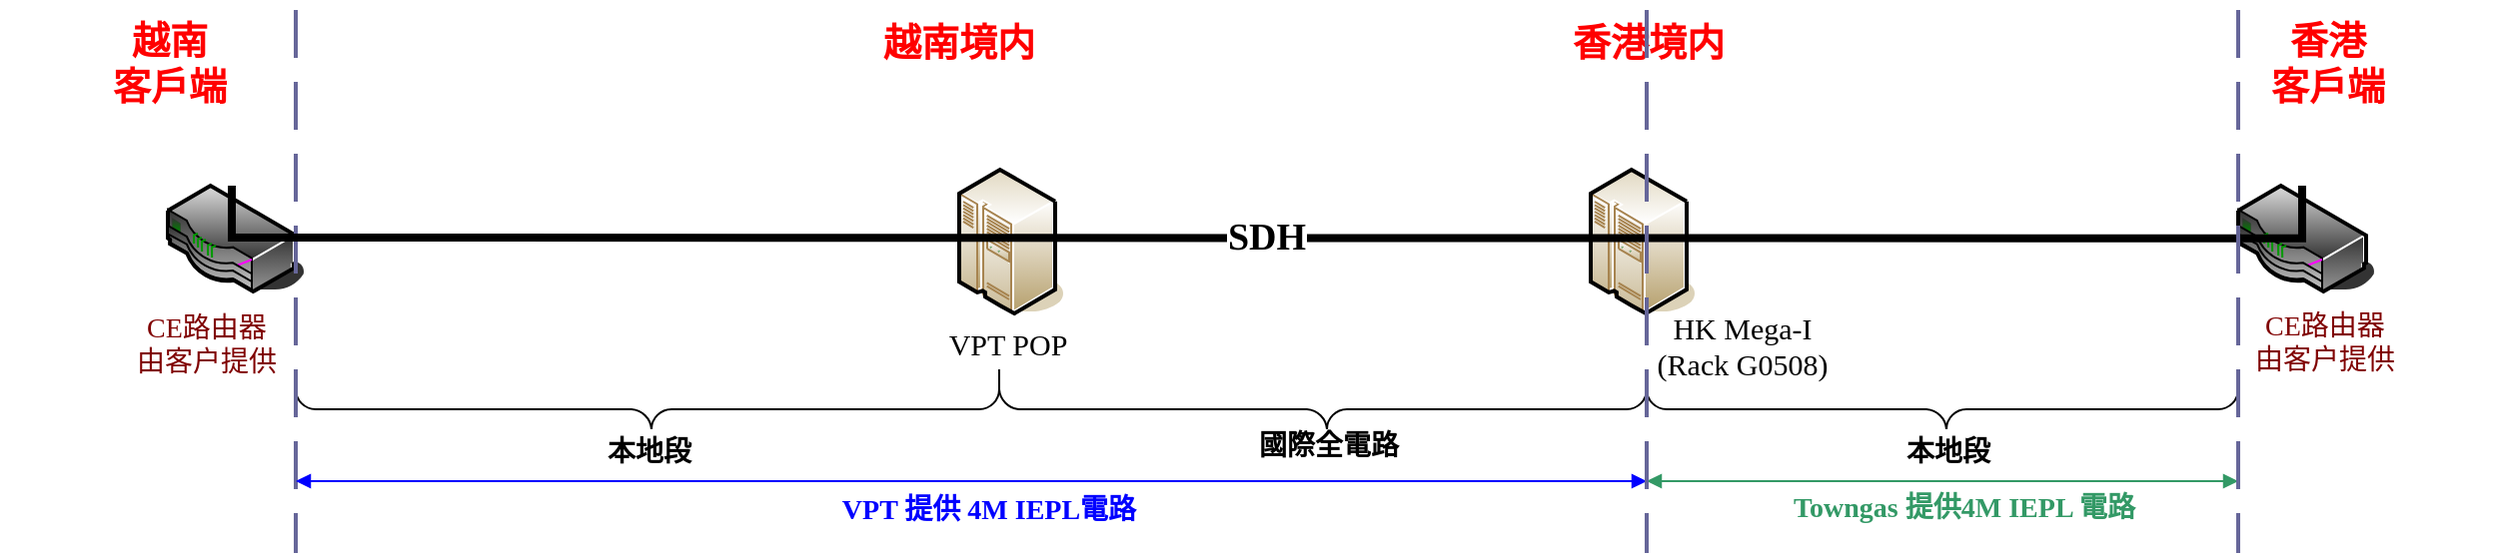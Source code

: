 <mxfile version="15.5.9" type="github"><diagram name="页-1" id="页-1"><mxGraphModel dx="2489" dy="210" grid="1" gridSize="10" guides="1" tooltips="1" connect="1" arrows="1" fold="1" page="1" pageScale="1" pageWidth="827" pageHeight="1169" math="0" shadow="0"><root><mxCell id="0"/><mxCell id="1" value="" parent="0"/><mxCell id="4" style="vsdxID=38;fillColor=none;gradientColor=none;strokeColor=none;labelBackgroundColor=none;rounded=0;html=1;whiteSpace=wrap;" parent="1" vertex="1"><mxGeometry x="64" y="168" width="64" height="53" as="geometry"/></mxCell><mxCell id="5" style="vsdxID=39;fillColor=#333333;gradientColor=none;shape=stencil(pVLRTsMwDPyaPNZyk3Rtnsf4j4ilbURoKjdj5e9JcQULoAmJN/vOZ59sC3VcRjs7IXFJFJ/d1Z/TKNSDkNJPoyOfciTUSahjH8kNFC/TmfPZbpVb9BJftw4r67SCVm8qiW+MGAOm/UAeWWDpKbO0Cw4aOskC2hV1baBrGFs/m5RdtQbd7SWVXf1SUUw2+Tgx3yEonorB0uCqPLXqgx2YRqaWq3PzD/hXn9lT3ZQ+VQMHXdhsDTSy8ImA5o5N/J/F4Keb3eP9vZfFfzhUDr7O3PsQbpnvD5EhfiZ1egc=);strokeColor=#000000;spacingTop=-3;spacingBottom=-3;spacingLeft=-3;spacingRight=-3;labelBackgroundColor=none;rounded=0;html=1;whiteSpace=wrap;" parent="4" vertex="1"><mxGeometry x="42" y="38" width="26" height="14" as="geometry"/></mxCell><mxCell id="6" style="vsdxID=40;fillColor=#333333;gradientColor=#dddddd;gradientDirection=north;shape=stencil(hZLbEoIgEIafhksZDkp6XfYeTKEykTgrlb19GFRqjd3t4fuXPYD4tm9kpxAjvQN7Ujd9dA3iO8SYbhsF2nkL8RLxbWVB1WAv7TH4nRzJ0Trb61hhCDoyKhi5B49zTNkzsg+w0e0EptmMTnPM+JSWcPBZGN7FchEEEBXZBosYilBGsdjMquYpLiKSyEH3CVgnnbZtbBiz2IWRUKvEv5lURtazcfqbUt1X+OdMQiwboGQFfyVfsJcXKxvzOyB0Jlip/ecW3vhcsdLGhE8wzS+v7kPhx/DyAQ==);strokeColor=#ffffff;spacingTop=-3;spacingBottom=-3;spacingLeft=-3;spacingRight=-3;labelBackgroundColor=none;rounded=0;html=1;whiteSpace=wrap;" parent="4" vertex="1"><mxGeometry width="64" height="37" as="geometry"/></mxCell><mxCell id="7" style="vsdxID=41;fillColor=#333333;gradientColor=#969696;shape=stencil(jZHLDoMgEEW/ZrZkCtiUtbX/YSIWUgoGtY+/L2Riak1K3N0LZx65A6IeTTto4DhOMdz003aTAXEGzq03OtopKRANiLoPUV9jmH1HfmgzmdU9PHKHF9VhruD4JndA8hdCnfUrVFU/bHViUu2nkSn5n14GL7hUDI/78cLWm76CFbYohpHEN8TeOkc3WP9vQ09PdDDRfAA=);strokeColor=#FFFFFF;spacingTop=-3;spacingBottom=-3;spacingLeft=-3;spacingRight=-3;labelBackgroundColor=none;rounded=0;html=1;whiteSpace=wrap;" parent="4" vertex="1"><mxGeometry x="42" y="25" width="21" height="28" as="geometry"/></mxCell><mxCell id="8" style="vsdxID=42;fillColor=#333333;gradientColor=#c0c0c0;shape=stencil(lZPRcoMgEEW/hkcZYEHic5r+B9OgMqXiIGnSvy8W04imNnnbXc5e3CuLYD+0qteIkSF4967P5hhaBC+IMdO12psQIwQHBPvaed14d+qOKe/VSI7Rh/scFS6pj4wdjHylDABX1U/lNcHWdDOYYZHjAlficZxTTHcb+JIXDFd8ziv/Fk/9xAuCZZIj/tYB6fuvolIuRHclZnJCCnUxQ+FdUMG4bjIEi0nBKt/oIt5Z1FY1mV3DWet+Vb47FSW5xdf8Ibj8HfEuvhqOS0zKZx3jmWGrv0ABS9g0jIunDaN/D5U7sGHWP083BrdHXxtr087Mz5dLEktpweDwDQ==);strokeColor=#000000;spacingTop=-3;spacingBottom=-3;spacingLeft=-3;spacingRight=-3;labelBackgroundColor=none;rounded=0;html=1;whiteSpace=wrap;" parent="4" vertex="1"><mxGeometry y="12" width="42" height="40" as="geometry"/></mxCell><mxCell id="9" style="vsdxID=43;fillColor=#333333;gradientColor=none;shape=stencil(lZPbcoMgEEC/hkcZZBXJc2r+g0mIMrXirKSxfx8MOgm2YZq3vZxlrxDYj60aNOFsdGg/9dWcXEvgg3Bu+lajcV4iUBPYny3qBu2lPwV9UDM5S1/2e35hCnFsjuDsJ2gcaHk3HALbmf4lW+xSbE5FFeFl/g6cermMUFE8owqP3oULCkDlQuNaNaNMBtO0FrbNLtfO2JSpyYwZWqecsf0yBiqCt1PY6MynzM6daqIZjVeth1/mP/sRYps/Zwl8JylAhFfyLbpIjJbFK67g/2xRvWb9HjZVJBpMX6QXHqccfsGzb3v23hS+DNQ3);strokeColor=#000000;strokeWidth=2;spacingTop=-3;spacingBottom=-3;spacingLeft=-3;spacingRight=-3;labelBackgroundColor=none;rounded=0;html=1;whiteSpace=wrap;" parent="4" vertex="1"><mxGeometry width="64" height="53" as="geometry"/></mxCell><mxCell id="10" style="vsdxID=44;fillColor=#333333;gradientColor=#008000;shape=stencil(jZBdDoMgEIRPs6+Gsg09gLX3MBFlUwoG6Y+3F9w01T6obzPLt5NlAMvB1L0GKYYY/F2/qYkG8ApSkjM6UEwKsAIsWx90F/zTNez7OpNZPfwrJ3x4T+QNKUZ26lwonCc3hi25BXwSa/zrD8GoistG9hreyN25OInfX1uylqtavv93k0bcK1YT);strokeColor=#000000;strokeWidth=0;labelBackgroundColor=none;rounded=0;html=1;whiteSpace=wrap;" parent="4" vertex="1"><mxGeometry x="2" y="16" width="4" height="7" as="geometry"/></mxCell><mxCell id="11" style="vsdxID=45;edgeStyle=none;startArrow=none;endArrow=none;startSize=5;endSize=5;strokeColor=#FF00FF;spacingTop=0;spacingBottom=0;spacingLeft=0;spacingRight=0;verticalAlign=middle;html=1;labelBackgroundColor=#FFFFFF;rounded=0;" parent="4" edge="1"><mxGeometry relative="1" as="geometry"><Array as="points"/><mxPoint x="42" y="37" as="sourcePoint"/><mxPoint x="32" y="41" as="targetPoint"/></mxGeometry></mxCell><mxCell id="12" style="vsdxID=46;fillColor=#333333;gradientColor=#c0c0c0;shape=stencil(lZPbcoMgEIafhkt3OKPXafoeTIPKlIqDpEnfvlCcSdTqTO728O3C/iyInaZejwZRPMXgP83NXmKP2Bui1A69CTYmC7EzYqfWB9MFfx0uxR91JrP15b9zh3upw7mC4p/iSeD1X+C9sM4OuywRQNQ+TCmIBc8YMPbM6/CRsmHmBQZVzsZhrlAcsk8fTZVaNa0xCDkjlb7bqQo+6mj9MF8ZRFPSTofOVOnMqnW6Www03YwZN+F/pyJ4JQJ+Aa4lELKPb4aTEqQ6VqzZKsYXim2egTTA+aFiXLys2MFUSwkO1DrexGQ8Vri1zpUf8Jxfr3wKle/Czr8=);strokeColor=#000000;spacingTop=-3;spacingBottom=-3;spacingLeft=-3;spacingRight=-3;labelBackgroundColor=none;rounded=0;html=1;whiteSpace=wrap;" parent="4" vertex="1"><mxGeometry y="20" width="42" height="28" as="geometry"/></mxCell><mxCell id="13" style="vsdxID=47;fillColor=#333333;gradientColor=none;shape=stencil(dY9BDoMwDARf4ysyNsoHKP0HEmkTQRMUUqC/byIfIEjcdu3ZlQ3cLqafNRAuMfhRb3aIBvgBRNYZHWxMCrgDbl8+6HfwXzeIn/tMZvXxa27YJVcj5gzhT7y4p6CTdSe0BGtVkbqHm0qpkseiOonjJPnmvLuen0byOnd/);strokeColor=#009900;labelBackgroundColor=none;rounded=0;html=1;whiteSpace=wrap;" parent="4" vertex="1"><mxGeometry x="17" y="27" width="2" height="6" as="geometry"/></mxCell><mxCell id="14" style="vsdxID=48;fillColor=#333333;gradientColor=none;shape=stencil(dY9BDoMwDARf4ysyNsoHKP0HEmkTQRMUUqC/byIfIEjcdu3ZlQ3cLqafNRAuMfhRb3aIBvgBRNYZHWxMCrgDbl8+6HfwXzeIn/tMZvXxa27YJVcj5gzhT7y4p6CTdSe0BGtVkbqHm0qpkseiOonjJPnmvLuen0byOnd/);strokeColor=#009900;labelBackgroundColor=none;rounded=0;html=1;whiteSpace=wrap;" parent="4" vertex="1"><mxGeometry x="20" y="29" width="2" height="6" as="geometry"/></mxCell><mxCell id="15" style="vsdxID=49;fillColor=#333333;gradientColor=none;shape=stencil(dY9BDoMwDARf4ysyNsoHKP0HEmkTQRMUUqC/byIfIEjcdu3ZlQ3cLqafNRAuMfhRb3aIBvgBRNYZHWxMCrgDbl8+6HfwXzeIn/tMZvXxa27YJVcj5gzhT7y4p6CTdSe0BGtVkbqHm0qpkseiOonjJPnmvLuen0byOnd/);strokeColor=#009900;labelBackgroundColor=none;rounded=0;html=1;whiteSpace=wrap;" parent="4" vertex="1"><mxGeometry x="22" y="30" width="2" height="6" as="geometry"/></mxCell><mxCell id="16" style="vsdxID=50;fillColor=#333333;gradientColor=none;shape=stencil(dY9BDoMwDARf4ysyNsoHKP0HEmkTQRMUUqC/byIfIEjcdu3ZlQ3cLqafNRAuMfhRb3aIBvgBRNYZHWxMCrgDbl8+6HfwXzeIn/tMZvXxa27YJVcj5gzhT7y4p6CTdSe0BGtVkbqHm0qpkseiOonjJPnmvLuen0byOnd/);strokeColor=#009900;labelBackgroundColor=none;rounded=0;html=1;whiteSpace=wrap;" parent="4" vertex="1"><mxGeometry x="13" y="24" width="2" height="5" as="geometry"/></mxCell><mxCell id="17" style="vsdxID=51;fillColor=#333333;gradientColor=none;shape=stencil(dY9BDoMwDARf4ysyNsoHKP0HEmkTQRMUUqC/byIfIEjcdu3ZlQ3cLqafNRAuMfhRb3aIBvgBRNYZHWxMCrgDbl8+6HfwXzeIn/tMZvXxa27YJVcj5gzhT7y4p6CTdSe0BGtVkbqHm0qpkseiOonjJPnmvLuen0byOnd/);strokeColor=#009900;labelBackgroundColor=none;rounded=0;html=1;whiteSpace=wrap;" parent="4" vertex="1"><mxGeometry x="15" y="26" width="2" height="5" as="geometry"/></mxCell><mxCell id="18" value="&lt;p style=&quot;align:center;margin-left:0;margin-right:0;margin-top:0px;margin-bottom:0px;text-indent:0;valign:middle;direction:ltr;&quot;&gt;&lt;font style=&quot;font-size:14px;font-family:Times New Roman;color:#800000;direction:ltr;letter-spacing:0px;line-height:120%;opacity:1&quot;&gt;CE路由器&lt;br/&gt;&lt;/font&gt;&lt;font style=&quot;font-size:14px;font-family:Times New Roman;color:#800000;direction:ltr;letter-spacing:0px;line-height:120%;opacity:1&quot;&gt;由&lt;/font&gt;&lt;font style=&quot;font-size:14px;font-family:Times New Roman;color:#800000;direction:ltr;letter-spacing:0px;line-height:120%;opacity:1&quot;&gt;客户提供&lt;br/&gt;&lt;/font&gt;&lt;/p&gt;" style="text;vsdxID=38;fillColor=none;gradientColor=none;strokeColor=none;labelBackgroundColor=none;rounded=0;html=1;whiteSpace=wrap;verticalAlign=middle;align=center;;html=1;" parent="4" vertex="1"><mxGeometry x="-22.69" y="55.45" width="85.38" height="48.44" as="geometry"/></mxCell><mxCell id="19" style="vsdxID=24;fillColor=none;gradientColor=none;strokeColor=none;labelBackgroundColor=none;rounded=0;html=1;whiteSpace=wrap;" parent="1" vertex="1"><mxGeometry x="1100" y="168" width="64" height="53" as="geometry"/></mxCell><mxCell id="20" style="vsdxID=25;fillColor=#333333;gradientColor=none;shape=stencil(pVLRTsMwDPyaPNZyk3Rtnsf4j4ilbURoKjdj5e9JcQULoAmJN/vOZ59sC3VcRjs7IXFJFJ/d1Z/TKNSDkNJPoyOfciTUSahjH8kNFC/TmfPZbpVb9BJftw4r67SCVm8qiW+MGAOm/UAeWWDpKbO0Cw4aOskC2hV1baBrGFs/m5RdtQbd7SWVXf1SUUw2+Tgx3yEonorB0uCqPLXqgx2YRqaWq3PzD/hXn9lT3ZQ+VQMHXdhsDTSy8ImA5o5N/J/F4Keb3eP9vZfFfzhUDr7O3PsQbpnvD5EhfiZ1egc=);strokeColor=#000000;spacingTop=-3;spacingBottom=-3;spacingLeft=-3;spacingRight=-3;labelBackgroundColor=none;rounded=0;html=1;whiteSpace=wrap;" parent="19" vertex="1"><mxGeometry x="42" y="38" width="26" height="14" as="geometry"/></mxCell><mxCell id="21" style="vsdxID=26;fillColor=#333333;gradientColor=#dddddd;gradientDirection=north;shape=stencil(hZLbEoIgEIafhksZDkp6XfYeTKEykTgrlb19GFRqjd3t4fuXPYD4tm9kpxAjvQN7Ujd9dA3iO8SYbhsF2nkL8RLxbWVB1WAv7TH4nRzJ0Trb61hhCDoyKhi5B49zTNkzsg+w0e0EptmMTnPM+JSWcPBZGN7FchEEEBXZBosYilBGsdjMquYpLiKSyEH3CVgnnbZtbBiz2IWRUKvEv5lURtazcfqbUt1X+OdMQiwboGQFfyVfsJcXKxvzOyB0Jlip/ecW3vhcsdLGhE8wzS+v7kPhx/DyAQ==);strokeColor=#ffffff;spacingTop=-3;spacingBottom=-3;spacingLeft=-3;spacingRight=-3;labelBackgroundColor=none;rounded=0;html=1;whiteSpace=wrap;" parent="19" vertex="1"><mxGeometry width="64" height="37" as="geometry"/></mxCell><mxCell id="22" style="vsdxID=27;fillColor=#333333;gradientColor=#969696;shape=stencil(jZHLDoMgEEW/ZrZkCtiUtbX/YSIWUgoGtY+/L2Riak1K3N0LZx65A6IeTTto4DhOMdz003aTAXEGzq03OtopKRANiLoPUV9jmH1HfmgzmdU9PHKHF9VhruD4JndA8hdCnfUrVFU/bHViUu2nkSn5n14GL7hUDI/78cLWm76CFbYohpHEN8TeOkc3WP9vQ09PdDDRfAA=);strokeColor=#FFFFFF;spacingTop=-3;spacingBottom=-3;spacingLeft=-3;spacingRight=-3;labelBackgroundColor=none;rounded=0;html=1;whiteSpace=wrap;" parent="19" vertex="1"><mxGeometry x="42" y="25" width="21" height="28" as="geometry"/></mxCell><mxCell id="23" style="vsdxID=28;fillColor=#333333;gradientColor=#c0c0c0;shape=stencil(lZPRcoMgEEW/hkcZYEHic5r+B9OgMqXiIGnSvy8W04imNnnbXc5e3CuLYD+0qteIkSF4967P5hhaBC+IMdO12psQIwQHBPvaed14d+qOKe/VSI7Rh/scFS6pj4wdjHylDABX1U/lNcHWdDOYYZHjAlficZxTTHcb+JIXDFd8ziv/Fk/9xAuCZZIj/tYB6fuvolIuRHclZnJCCnUxQ+FdUMG4bjIEi0nBKt/oIt5Z1FY1mV3DWet+Vb47FSW5xdf8Ibj8HfEuvhqOS0zKZx3jmWGrv0ABS9g0jIunDaN/D5U7sGHWP083BrdHXxtr087Mz5dLEktpweDwDQ==);strokeColor=#000000;spacingTop=-3;spacingBottom=-3;spacingLeft=-3;spacingRight=-3;labelBackgroundColor=none;rounded=0;html=1;whiteSpace=wrap;" parent="19" vertex="1"><mxGeometry y="12" width="42" height="40" as="geometry"/></mxCell><mxCell id="24" style="vsdxID=29;fillColor=#333333;gradientColor=none;shape=stencil(lZPbcoMgEEC/hkcZZBXJc2r+g0mIMrXirKSxfx8MOgm2YZq3vZxlrxDYj60aNOFsdGg/9dWcXEvgg3Bu+lajcV4iUBPYny3qBu2lPwV9UDM5S1/2e35hCnFsjuDsJ2gcaHk3HALbmf4lW+xSbE5FFeFl/g6cermMUFE8owqP3oULCkDlQuNaNaNMBtO0FrbNLtfO2JSpyYwZWqecsf0yBiqCt1PY6MynzM6daqIZjVeth1/mP/sRYps/Zwl8JylAhFfyLbpIjJbFK67g/2xRvWb9HjZVJBpMX6QXHqccfsGzb3v23hS+DNQ3);strokeColor=#000000;strokeWidth=2;spacingTop=-3;spacingBottom=-3;spacingLeft=-3;spacingRight=-3;labelBackgroundColor=none;rounded=0;html=1;whiteSpace=wrap;" parent="19" vertex="1"><mxGeometry width="64" height="53" as="geometry"/></mxCell><mxCell id="25" style="vsdxID=30;fillColor=#333333;gradientColor=#008000;shape=stencil(jZBdDoMgEIRPs6+Gsg09gLX3MBFlUwoG6Y+3F9w01T6obzPLt5NlAMvB1L0GKYYY/F2/qYkG8ApSkjM6UEwKsAIsWx90F/zTNez7OpNZPfwrJ3x4T+QNKUZ26lwonCc3hi25BXwSa/zrD8GoistG9hreyN25OInfX1uylqtavv93k0bcK1YT);strokeColor=#000000;strokeWidth=0;labelBackgroundColor=none;rounded=0;html=1;whiteSpace=wrap;" parent="19" vertex="1"><mxGeometry x="2" y="16" width="4" height="7" as="geometry"/></mxCell><mxCell id="26" style="vsdxID=31;edgeStyle=none;startArrow=none;endArrow=none;startSize=5;endSize=5;strokeColor=#FF00FF;spacingTop=0;spacingBottom=0;spacingLeft=0;spacingRight=0;verticalAlign=middle;html=1;labelBackgroundColor=#FFFFFF;rounded=0;" parent="19" edge="1"><mxGeometry relative="1" as="geometry"><Array as="points"/><mxPoint x="42" y="37" as="sourcePoint"/><mxPoint x="32" y="41" as="targetPoint"/></mxGeometry></mxCell><mxCell id="27" style="vsdxID=32;fillColor=#333333;gradientColor=#c0c0c0;shape=stencil(lZPbcoMgEIafhkt3OKPXafoeTIPKlIqDpEnfvlCcSdTqTO728O3C/iyInaZejwZRPMXgP83NXmKP2Bui1A69CTYmC7EzYqfWB9MFfx0uxR91JrP15b9zh3upw7mC4p/iSeD1X+C9sM4OuywRQNQ+TCmIBc8YMPbM6/CRsmHmBQZVzsZhrlAcsk8fTZVaNa0xCDkjlb7bqQo+6mj9MF8ZRFPSTofOVOnMqnW6Www03YwZN+F/pyJ4JQJ+Aa4lELKPb4aTEqQ6VqzZKsYXim2egTTA+aFiXLys2MFUSwkO1DrexGQ8Vri1zpUf8Jxfr3wKle/Czr8=);strokeColor=#000000;spacingTop=-3;spacingBottom=-3;spacingLeft=-3;spacingRight=-3;labelBackgroundColor=none;rounded=0;html=1;whiteSpace=wrap;" parent="19" vertex="1"><mxGeometry y="20" width="42" height="28" as="geometry"/></mxCell><mxCell id="28" style="vsdxID=33;fillColor=#333333;gradientColor=none;shape=stencil(dY9BDoMwDARf4ysyNsoHKP0HEmkTQRMUUqC/byIfIEjcdu3ZlQ3cLqafNRAuMfhRb3aIBvgBRNYZHWxMCrgDbl8+6HfwXzeIn/tMZvXxa27YJVcj5gzhT7y4p6CTdSe0BGtVkbqHm0qpkseiOonjJPnmvLuen0byOnd/);strokeColor=#009900;labelBackgroundColor=none;rounded=0;html=1;whiteSpace=wrap;" parent="19" vertex="1"><mxGeometry x="17" y="27" width="2" height="6" as="geometry"/></mxCell><mxCell id="29" style="vsdxID=34;fillColor=#333333;gradientColor=none;shape=stencil(dY9BDoMwDARf4ysyNsoHKP0HEmkTQRMUUqC/byIfIEjcdu3ZlQ3cLqafNRAuMfhRb3aIBvgBRNYZHWxMCrgDbl8+6HfwXzeIn/tMZvXxa27YJVcj5gzhT7y4p6CTdSe0BGtVkbqHm0qpkseiOonjJPnmvLuen0byOnd/);strokeColor=#009900;labelBackgroundColor=none;rounded=0;html=1;whiteSpace=wrap;" parent="19" vertex="1"><mxGeometry x="20" y="29" width="2" height="6" as="geometry"/></mxCell><mxCell id="30" style="vsdxID=35;fillColor=#333333;gradientColor=none;shape=stencil(dY9BDoMwDARf4ysyNsoHKP0HEmkTQRMUUqC/byIfIEjcdu3ZlQ3cLqafNRAuMfhRb3aIBvgBRNYZHWxMCrgDbl8+6HfwXzeIn/tMZvXxa27YJVcj5gzhT7y4p6CTdSe0BGtVkbqHm0qpkseiOonjJPnmvLuen0byOnd/);strokeColor=#009900;labelBackgroundColor=none;rounded=0;html=1;whiteSpace=wrap;" parent="19" vertex="1"><mxGeometry x="22" y="30" width="2" height="6" as="geometry"/></mxCell><mxCell id="31" style="vsdxID=36;fillColor=#333333;gradientColor=none;shape=stencil(dY9BDoMwDARf4ysyNsoHKP0HEmkTQRMUUqC/byIfIEjcdu3ZlQ3cLqafNRAuMfhRb3aIBvgBRNYZHWxMCrgDbl8+6HfwXzeIn/tMZvXxa27YJVcj5gzhT7y4p6CTdSe0BGtVkbqHm0qpkseiOonjJPnmvLuen0byOnd/);strokeColor=#009900;labelBackgroundColor=none;rounded=0;html=1;whiteSpace=wrap;" parent="19" vertex="1"><mxGeometry x="13" y="24" width="2" height="5" as="geometry"/></mxCell><mxCell id="32" style="vsdxID=37;fillColor=#333333;gradientColor=none;shape=stencil(dY9BDoMwDARf4ysyNsoHKP0HEmkTQRMUUqC/byIfIEjcdu3ZlQ3cLqafNRAuMfhRb3aIBvgBRNYZHWxMCrgDbl8+6HfwXzeIn/tMZvXxa27YJVcj5gzhT7y4p6CTdSe0BGtVkbqHm0qpkseiOonjJPnmvLuen0byOnd/);strokeColor=#009900;labelBackgroundColor=none;rounded=0;html=1;whiteSpace=wrap;" parent="19" vertex="1"><mxGeometry x="15" y="26" width="2" height="5" as="geometry"/></mxCell><mxCell id="33" value="&lt;p style=&quot;align:center;margin-left:0;margin-right:0;margin-top:0px;margin-bottom:0px;text-indent:0;valign:middle;direction:ltr;&quot;&gt;&lt;font style=&quot;font-size:14px;font-family:Times New Roman;color:#800000;direction:ltr;letter-spacing:0px;line-height:120%;opacity:1&quot;&gt;CE路由器&lt;br/&gt;&lt;/font&gt;&lt;font style=&quot;font-size:14px;font-family:Times New Roman;color:#800000;direction:ltr;letter-spacing:0px;line-height:120%;opacity:1&quot;&gt;由&lt;/font&gt;&lt;font style=&quot;font-size:14px;font-family:Times New Roman;color:#800000;direction:ltr;letter-spacing:0px;line-height:120%;opacity:1&quot;&gt;客户提供&lt;br/&gt;&lt;/font&gt;&lt;/p&gt;" style="text;vsdxID=24;fillColor=none;gradientColor=none;strokeColor=none;labelBackgroundColor=none;rounded=0;html=1;whiteSpace=wrap;verticalAlign=middle;align=center;;html=1;" parent="19" vertex="1"><mxGeometry x="1.31" y="55.05" width="85.38" height="48.44" as="geometry"/></mxCell><mxCell id="34" value="&lt;p style=&quot;align:center;margin-left:0;margin-right:0;margin-top:0px;margin-bottom:0px;text-indent:0;valign:middle;direction:ltr;&quot;&gt;&lt;font style=&quot;font-size:19px;font-family:Times New Roman;color:#FF0000;direction:ltr;letter-spacing:0px;line-height:120%;opacity:1&quot;&gt;&lt;b&gt;越南&lt;/b&gt;&lt;/font&gt;&lt;font style=&quot;font-size:19px;font-family:Times New Roman;color:#FF0000;direction:ltr;letter-spacing:0px;line-height:120%;opacity:1&quot;&gt;&lt;b&gt;境内&lt;br/&gt;&lt;/b&gt;&lt;/font&gt;&lt;/p&gt;" style="verticalAlign=middle;align=center;vsdxID=107;fillColor=none;gradientColor=none;shape=stencil(nZBLDoAgDERP0z3SIyjew0SURgSD+Lu9kMZoXLhwN9O+tukAlrNpJg1SzDH4QW/URgNYgZTkjA4UkwJUgGXng+6DX1zLfmoymdXo17xh5zmRJ6Q42BWCfc2oJfdAr+Yv+AP9Cb7OJ3H/2JG1HNGz/84klThPVCc=);strokeColor=none;labelBackgroundColor=none;rounded=0;html=1;whiteSpace=wrap;" parent="1" vertex="1"><mxGeometry x="375" y="75" width="170" height="44" as="geometry"/></mxCell><mxCell id="35" style="vsdxID=2;fillColor=#ffffff;gradientColor=none;shape=stencil(tZPJEoIwDIafpkc63QA5u7xHRwp0RMqEqvj2likqBbk4ekvyf2mWaRDfdpVsFWKks2BO6qZzWyG+Q4zpplKgrbMQ3yO+LQyoEsylyb3fyoEcrLO5Di/0Po8MGYzcp97Bg7VuVsE4ICUcnQQjyfBGeBhCmiyAUafkCUSy110ExkqrTRNUriWUKnKloqKWZSB1N6XaRfjjGCLBcfax+HeziAwLHr4X/3YYut4dx3TWnMBiE/QXM8zSvy6bri87SzFNfrjsV+tz+e/fZl45QJ3xPi9/mVNtfoou5M+Y7x8=);strokeColor=#000000;flipH=1;labelBackgroundColor=none;rounded=0;html=1;whiteSpace=wrap;" parent="1" vertex="1"><mxGeometry x="128" y="260" width="352" height="20" as="geometry"/></mxCell><mxCell id="36" style="vsdxID=4;fillColor=#ffffff;gradientColor=none;shape=stencil(tZNZE4IgEIB/DY8yyKLlc9n/YJKUycRZ6fr34WAHdk1Nve3x7QlLYNZVslWEs86iWau9LmxFYE44102lUFsnEcgJzFYGVYlm2xReb2VP9tLG7PoMBx/H+gjOjrfawoO1bp6CSUBKXDoXDiRQlnkYQ5rdAYM/ZmcgkgfdRWistNo0QeVaYqkiVypa1bIMXN1eqfbO/HAMkVJ4WPu7UURGYRrmS347S/yqO0hH3QkqpkGDCadi8tdlx8+XnaU0iz/Z9vt5Lt2P3+PvP2dcOUCdcL0wf5y3vvE1OpO/ZMhP);strokeColor=#000000;flipH=1;labelBackgroundColor=none;rounded=0;html=1;whiteSpace=wrap;" parent="1" vertex="1"><mxGeometry x="480" y="260" width="324" height="20" as="geometry"/></mxCell><mxCell id="37" value="&lt;p style=&quot;align:center;margin-left:0;margin-right:0;margin-top:0px;margin-bottom:0px;text-indent:0;valign:middle;direction:ltr;&quot;&gt;&lt;font style=&quot;font-size:14px;font-family:Times New Roman;color:#000000;direction:ltr;letter-spacing:0px;line-height:120%;opacity:1&quot;&gt;&lt;b&gt;國際全電路&lt;/b&gt;&lt;/font&gt;&lt;font style=&quot;font-size:14px;font-family:Times New Roman;color:#000000;direction:ltr;letter-spacing:0px;line-height:120%;opacity:1&quot;&gt;&lt;b&gt;&lt;br/&gt;&lt;/b&gt;&lt;/font&gt;&lt;/p&gt;" style="verticalAlign=middle;align=center;vsdxID=5;fillColor=none;gradientColor=none;shape=stencil(nZBLDoAgDERP0z3SIyjew0SURgSD+Lu9kMZoXLhwN9O+tukAlrNpJg1SzDH4QW/URgNYgZTkjA4UkwJUgGXng+6DX1zLfmoymdXo17xh5zmRJ6Q42BWCfc2oJfdAr+Yv+AP9Cb7OJ3H/2JG1HNGz/84klThPVCc=);strokeColor=none;labelBackgroundColor=none;rounded=0;html=1;whiteSpace=wrap;" parent="1" vertex="1"><mxGeometry x="560" y="277" width="170" height="44" as="geometry"/></mxCell><mxCell id="38" value="&lt;p style=&quot;align:center;margin-left:0;margin-right:0;margin-top:0px;margin-bottom:0px;text-indent:0;valign:middle;direction:ltr;&quot;&gt;&lt;font style=&quot;font-size:14px;font-family:Times New Roman;color:#000000;direction:ltr;letter-spacing:0px;line-height:120%;opacity:1&quot;&gt;&lt;b&gt;本地段&lt;br/&gt;&lt;/b&gt;&lt;/font&gt;&lt;/p&gt;" style="verticalAlign=middle;align=center;vsdxID=7;fillColor=none;gradientColor=none;shape=stencil(nZBLDoAgDERP0z3SIyjew0SURgSD+Lu9kMZoXLhwN9O+tukAlrNpJg1SzDH4QW/URgNYgZTkjA4UkwJUgGXng+6DX1zLfmoymdXo17xh5zmRJ6Q42BWCfc2oJfdAr+Yv+AP9Cb7OJ3H/2JG1HNGz/84klThPVCc=);strokeColor=none;labelBackgroundColor=none;rounded=0;html=1;whiteSpace=wrap;" parent="1" vertex="1"><mxGeometry x="220" y="280" width="170" height="44" as="geometry"/></mxCell><mxCell id="80" style="vsdxID=20;edgeStyle=none;dashed=1;dashPattern=12.00 6.00;startArrow=none;endArrow=none;startSize=5;endSize=5;strokeWidth=2;strokeColor=#666699;spacingTop=0;spacingBottom=0;spacingLeft=0;spacingRight=0;verticalAlign=middle;html=1;labelBackgroundColor=#FFFFFF;rounded=0;" parent="1" edge="1"><mxGeometry relative="1" as="geometry"><Array as="points"/><mxPoint x="128" y="80" as="sourcePoint"/><mxPoint x="128" y="352" as="targetPoint"/></mxGeometry></mxCell><mxCell id="81" style="vsdxID=22;edgeStyle=none;startArrow=block;endArrow=block;startSize=5;endSize=5;strokeColor=#0000FF;spacingTop=0;spacingBottom=0;spacingLeft=0;spacingRight=0;verticalAlign=middle;html=1;labelBackgroundColor=#FFFFFF;rounded=0;" parent="1" edge="1"><mxGeometry relative="1" as="geometry"><mxPoint as="offset"/><Array as="points"/><mxPoint x="128" y="316" as="sourcePoint"/><mxPoint x="804" y="316" as="targetPoint"/></mxGeometry></mxCell><mxCell id="39" value="&lt;p style=&quot;align:center;margin-left:0;margin-right:0;margin-top:0px;margin-bottom:0px;text-indent:0;valign:middle;direction:ltr;&quot;&gt;&lt;font style=&quot;font-size:14px;font-family:Times New Roman;color:#0000FF;direction:ltr;letter-spacing:0px;line-height:120%;opacity:1&quot;&gt;&lt;b&gt;VPT &lt;/b&gt;&lt;/font&gt;&lt;font style=&quot;font-size:14px;font-family:Times New Roman;color:#0000FF;direction:ltr;letter-spacing:0px;line-height:120%;opacity:1&quot;&gt;&lt;b&gt;提供 4M IEPL電路&lt;br/&gt;&lt;/b&gt;&lt;/font&gt;&lt;/p&gt;" style="verticalAlign=middle;align=center;vsdxID=52;fillColor=none;gradientColor=none;shape=stencil(nZBLDoAgDERP0z3SIyjew0SURgSD+Lu9kMZoXLhwN9O+tukAlrNpJg1SzDH4QW/URgNYgZTkjA4UkwJUgGXng+6DX1zLfmoymdXo17xh5zmRJ6Q42BWCfc2oJfdAr+Yv+AP9Cb7OJ3H/2JG1HNGz/84klThPVCc=);strokeColor=none;labelBackgroundColor=none;rounded=0;html=1;whiteSpace=wrap;" parent="1" vertex="1"><mxGeometry x="390" y="309" width="170" height="44" as="geometry"/></mxCell><mxCell id="40" value="&lt;p style=&quot;align:center;margin-left:0;margin-right:0;margin-top:0px;margin-bottom:0px;text-indent:0;valign:middle;direction:ltr;&quot;&gt;&lt;font style=&quot;font-size:19px;font-family:Times New Roman;color:#FF0000;direction:ltr;letter-spacing:0px;line-height:120%;opacity:1&quot;&gt;&lt;b&gt;香港&lt;/b&gt;&lt;/font&gt;&lt;font style=&quot;font-size:19px;font-family:Times New Roman;color:#FF0000;direction:ltr;letter-spacing:0px;line-height:120%;opacity:1&quot;&gt;&lt;b&gt;境内&lt;br/&gt;&lt;/b&gt;&lt;/font&gt;&lt;/p&gt;" style="verticalAlign=middle;align=center;vsdxID=1;fillColor=none;gradientColor=none;shape=stencil(nZBLDoAgDERP0z3SIyjew0SURgSD+Lu9kMZoXLhwN9O+tukAlrNpJg1SzDH4QW/URgNYgZTkjA4UkwJUgGXng+6DX1zLfmoymdXo17xh5zmRJ6Q42BWCfc2oJfdAr+Yv+AP9Cb7OJ3H/2JG1HNGz/84klThPVCc=);strokeColor=none;labelBackgroundColor=none;rounded=0;html=1;whiteSpace=wrap;" parent="1" vertex="1"><mxGeometry x="720" y="75" width="170" height="44" as="geometry"/></mxCell><mxCell id="41" value="&lt;p style=&quot;align:center;margin-left:0;margin-right:0;margin-top:0px;margin-bottom:0px;text-indent:0;valign:middle;direction:ltr;&quot;&gt;&lt;font style=&quot;font-size:19px;font-family:Times New Roman;color:#FF0000;direction:ltr;letter-spacing:0px;line-height:120%;opacity:1&quot;&gt;&lt;b&gt;越南&lt;br/&gt;客戶端&lt;/b&gt;&lt;/font&gt;&lt;font style=&quot;font-size:19px;font-family:Times New Roman;color:#FF0000;direction:ltr;letter-spacing:0px;line-height:120%;opacity:1&quot;&gt;&lt;b&gt;&lt;br/&gt;&lt;/b&gt;&lt;/font&gt;&lt;/p&gt;" style="verticalAlign=middle;align=center;vsdxID=3;fillColor=none;gradientColor=none;shape=stencil(nZBLDoAgDERP0z3SIyjew0SURgSD+Lu9kMZoXLhwN9O+tukAlrNpJg1SzDH4QW/URgNYgZTkjA4UkwJUgGXng+6DX1zLfmoymdXo17xh5zmRJ6Q42BWCfc2oJfdAr+Yv+AP9Cb7OJ3H/2JG1HNGz/84klThPVCc=);strokeColor=none;labelBackgroundColor=none;rounded=0;html=1;whiteSpace=wrap;" parent="1" vertex="1"><mxGeometry x="-20" y="85" width="170" height="44" as="geometry"/></mxCell><mxCell id="42" style="vsdxID=72;fillColor=none;gradientColor=none;strokeColor=none;labelBackgroundColor=none;rounded=0;html=1;whiteSpace=wrap;" parent="1" vertex="1"><mxGeometry x="776" y="160" width="48" height="72" as="geometry"/></mxCell><mxCell id="43" style="vsdxID=73;fillColor=#dcd2b8;gradientColor=none;shape=stencil(pVLbbsMgDP0aHoPAzgp57rr/QCtJ0FiIHLp2fz8yM63ppmrS3sy52EfYAvfL6GYvQC2Z0os/h2MeBT4KgDCNnkIulcCDwH2fyA+UTtOR37NblWv1mt7WDhf2Icr2YXWBemek62QHn8gTGxw9F5aqwYJUlg1UHVpbuWsZq6oOpd623RmJUDWNu4SloZRdDmmqTYz5mquio8E3ZW7TRzcwr5hazt7PP+Bfk4KVVm+Ttvo2qLESzCaouhNS/S9fDNPV16vNWK3uSP+wpVJ877gPMV4zt9dQIL4kPHwA);strokeColor=#81723d;spacingTop=-3;spacingBottom=-3;spacingLeft=-3;spacingRight=-3;labelBackgroundColor=none;rounded=0;html=1;whiteSpace=wrap;" parent="42" vertex="1"><mxGeometry x="27" y="56" width="25" height="15" as="geometry"/></mxCell><mxCell id="44" style="vsdxID=74;fillColor=#FFFFFF;gradientColor=#c9ba96;shape=stencil(lZHdDsIgDIWfhluCLXHb9ZzvsWRMiAgLY/68vWCzuJlM491p+50GThnWo24HxUCMMfizupkuaoYHBmCcVsHEpBg2DOveB3UKfnId1UObyawu/po33MknsgPEg6qq5BJenSPB1rgFjMBhvzLshPgHL3hZbfPzspmWvJDb9Jr98owfX0ziHU5vrKVsl/PPMFOLDoHNEw==);strokeColor=#a78450;spacingTop=-3;spacingBottom=-3;spacingLeft=-3;spacingRight=-3;labelBackgroundColor=none;rounded=0;html=1;whiteSpace=wrap;" parent="42" vertex="1"><mxGeometry x="11" y="15" width="3" height="45" as="geometry"/></mxCell><mxCell id="45" style="vsdxID=75;fillColor=#ffffff;gradientColor=#b6a06d;shape=stencil(jZBLDoMwDERP4y0KdlWVNaX3QCI0FiFBIf3dvoksVMoCsZuxny17gOrZtJMGVHMMftAv7qIBugIiO6MDx6SAGqC690Hfg3+4TvzUZjKr0T/zhrfMqTyB6iOuVOJvglp2K3RpLnB1KU54HN/Z/A9SUZ6PspuDk/g92rO1ktO6vw0mlSRUar4=);strokeColor=#ffffff;spacingTop=-3;spacingBottom=-3;spacingLeft=-3;spacingRight=-3;labelBackgroundColor=none;rounded=0;html=1;whiteSpace=wrap;" parent="42" vertex="1"><mxGeometry x="9" y="15" width="2" height="45" as="geometry"/></mxCell><mxCell id="46" style="vsdxID=76;fillColor=#ffffff;gradientColor=#b6a06d;shape=stencil(jZBLDoMwDERP4y0KtlS6p/QeSITGapqgkBZ6+yayEJ9FxW7GfrbsAapH0w4aUI0x+KeeuIsG6AaI7IwOHJMCaoDq3gf9CP7tOvFDm8msXv6TN8wyp/IEqq+4Uom/C2rZbdClucDVtbjQefzP5j2IZUHVWfhwcRLrpz1bK0Ft+8dkUklSpeYH);strokeColor=#ffffff;spacingTop=-3;spacingBottom=-3;spacingLeft=-3;spacingRight=-3;labelBackgroundColor=none;rounded=0;html=1;whiteSpace=wrap;" parent="42" vertex="1"><mxGeometry x="27" y="15" width="20" height="56" as="geometry"/></mxCell><mxCell id="47" style="vsdxID=77;fillColor=#ffffff;gradientColor=#e1d8c1;gradientDirection=north;shape=stencil(lZLdDoMgDIWfhtumtojz2m3vYSJOMicG3d/bT8bFxESS3Z2WryeFg+Bq6upRC8Jpdvaqn6aZO8FHQWSGTjszL0rwSXDVWqcvzt6HJtRj7UmvbvbhHV5hDv0E4TtUkiH7Ns6B7c2wYrMyghUBFvs0ScgjPldQ7uNMQDGvJCiV8C9iuoQD79N5sdkmQ0zcFPGP1SVtvBPO6fdexC+o1vR9yHl9vg12aYVPwacP);strokeColor=#ffffff;spacingTop=-3;spacingBottom=-3;spacingLeft=-3;spacingRight=-3;labelBackgroundColor=none;rounded=0;html=1;whiteSpace=wrap;" parent="42" vertex="1"><mxGeometry width="48" height="27" as="geometry"/></mxCell><mxCell id="48" style="vsdxID=78;fillColor=#FFFFFF;gradientColor=#c9ba96;shape=stencil(UzV2Ls5ILEhVNTIoLinKz04tz0wpyVA1dlE1MsrMy0gtyiwBslSNXVWNndPyi1LTi/JL81Ig/IJEkEoQKze/DGRCBUSfAUiHkUElhGdhqWdsBBZxgyjOycxDUmxogKocxidSsZ6ZBW7lqIrxmEvAxUAGwq9pmTk5kKBClkcPG6AQJFyNXQE=);strokeColor=#a78450;spacingTop=-3;spacingBottom=-3;spacingLeft=-3;spacingRight=-3;labelBackgroundColor=none;rounded=0;html=1;whiteSpace=wrap;" parent="42" vertex="1"><mxGeometry y="12" width="9" height="49" as="geometry"/></mxCell><mxCell id="49" style="vsdxID=79;fillColor=#FFFFFF;gradientColor=#c9ba96;shape=stencil(UzV2Ls5ILEhVNTIoLinKz04tz0wpyVA1dlE1MsrMy0gtyiwBslSNXVWNndPyi1LTi/JL81Ig/IJEkEoQKze/DGRCBUSfAUiHkUElhGdhomdgBBZxgyjOycxDUmxogKocxidOsamepQVu5aiK8ZhLwMVABsKvaZk5OZCgQpZHDxugECRcjV0B);strokeColor=#a78450;spacingTop=-3;spacingBottom=-3;spacingLeft=-3;spacingRight=-3;labelBackgroundColor=none;rounded=0;html=1;whiteSpace=wrap;" parent="42" vertex="1"><mxGeometry x="12" y="19" width="14" height="52" as="geometry"/></mxCell><mxCell id="50" style="vsdxID=80;rotation=180;fillColor=#ffffff;gradientColor=#b6a06d;shape=stencil(jY9LDoAgDERP0z223kDxHiaiEBUM4u/2QrpQXLmbad80HaBq1e2iAMUavBvVYbqggWpANFYrb0JUQBKo6p1Xg3eb7dgvbSKTmt2eLpycK4RIGRRX7huGJ2NfcI6W+JfMTkbxPMM93rvv43HEpUne);strokeColor=#ffffff;spacingTop=-3;spacingBottom=-3;spacingLeft=-3;spacingRight=-3;labelBackgroundColor=none;rounded=0;html=1;whiteSpace=wrap;" parent="42" vertex="1"><mxGeometry x="14" y="35" width="11" height="12" as="geometry"/></mxCell><mxCell id="51" style="vsdxID=81;fillColor=#FFFFFF;gradientColor=#c9ba96;shape=stencil(ldXbboMwDAbgp8ntL8cOCbnuuveoVDbQNqgo3eHtB4umAdUgvosT+wvCCBs5XOvTpTJM16HvXqqP5jzURh4Mc9PWVd8M48rI0cjhqeur5767tecUX05T5rR6694n4TPV0VTB9JUiJkj82XlMya9NO0tmxnQ2L/AI8/wt3HpEHS6QbFxQqHAbEWy2TrA63UOydY9SZTNiti1wGjuiyKZJA2+/j8KiWOaLgwv/X2Bp+SyuBHmVb0Ea38GrfA7wGt+Cdb4DK3wJKHU+odT463bt+TbAbXz1d/66Xbu+Ayn8u3bt+aWHs/n+b5yrC0ihR49Fc8fF3/8+jYr52Xo2jFtprsjxGw==);strokeColor=#a78450;spacingTop=-3;spacingBottom=-3;spacingLeft=-3;spacingRight=-3;labelBackgroundColor=none;rounded=0;html=1;whiteSpace=wrap;" parent="42" vertex="1"><mxGeometry x="2" y="16" width="23" height="49" as="geometry"/></mxCell><mxCell id="52" style="vsdxID=82;fillColor=#FFFFFF;gradientColor=#c9ba96;shape=stencil(UzV2Ls5ILEhVNTIoLinKz04tz0wpyVA1dlE1MsrMy0gtyiwBslSNXVWNndPyi1LTi/JL81Ig/IJEkEoQKze/DGRCBUSfAUiHkUElhGdiqGdmDhZxgyjOycxDUmxogKocxidKsamFnrExbuWoivGYS8DFQAbCr2mZOTmQoEKWRw8boBAkXI1dAQ==);strokeColor=#a78450;spacingTop=-3;spacingBottom=-3;spacingLeft=-3;spacingRight=-3;labelBackgroundColor=none;rounded=0;html=1;whiteSpace=wrap;" parent="42" vertex="1"><mxGeometry x="14" y="35" width="11" height="11" as="geometry"/></mxCell><mxCell id="53" style="vsdxID=83;rotation=330;fillColor=#FFFFFF;gradientColor=#008000;shape=stencil(vVHLDsIgEPwajiQI6RfU+h8bu22JCGRB2/69kG1iazx58DazM/vIjjBtmiCi0CplCjecbZ8nYc5Ca+snJJsLEqYTph0C4Ujh4XvmEaqzont41gkL96naodXKrGF6YSfQtUi0OXXDVlqPfJNP6usotUhYbJIUMmQb/GGrAxpRljVycDBuc1hKM2LclX8/7H9nFfB+82Cd45T2+mcspcSRmu4F);strokeColor=#000000;strokeWidth=0;labelBackgroundColor=none;rounded=0;html=1;whiteSpace=wrap;" parent="42" vertex="1"><mxGeometry x="15" y="38" width="1" height="1" as="geometry"/></mxCell><mxCell id="54" style="vsdxID=84;rotation=330;fillColor=#FFFFFF;gradientColor=#008000;shape=stencil(vVHLDsIgEPwajiQI6RfU+h8bu22JCGRB2/69kG1iazx58DazM/vIjjBtmiCi0CplCjecbZ8nYc5Ca+snJJsLEqYTph0C4Ujh4XvmEaqzont41gkL96naodXKrGF6YSfQtUi0OXXDVlqPfJNP6usotUhYbJIUMmQb/GGrAxpRljVycDBuc1hKM2LclX8/7H9nFfB+82Cd45T2+mcspcSRmu4F);strokeColor=#000000;strokeWidth=0;labelBackgroundColor=none;rounded=0;html=1;whiteSpace=wrap;" parent="42" vertex="1"><mxGeometry x="19" y="40" width="1" height="1" as="geometry"/></mxCell><mxCell id="55" value="&lt;font style=&quot;font-size:16px;font-family:Times New Roman;color:#000000;direction:ltr;letter-spacing:0px;line-height:120%;opacity:1&quot;&gt;&lt;br/&gt;&lt;/font&gt;" style="verticalAlign=middle;align=center;vsdxID=85;fillColor=none;gradientColor=none;shape=stencil(rZPfboMgFMafhkuJ/BO47rr3IC0qGRODbO3evhBMJ6ztmmyJFwf4nePnhx8gu2VUswa4XYJ3b/pkjmEE5AVgbKZRexNiBcgekF3vvB68+5iOeT2rRKbq3X2mCefch9o29eD2K69THZ/XzFozbViKISvg9j5bTkUd7PizMBdbUvlDPPIr2bEOslWEX3mKJES55/pVspgoGCRkBRp1NkvjXVDBuGnFuYScZsAqP+gmvrXprRoKfctJ6/nH9k2dDAvIaKmTEA4pK3RiWjkq6C9K4xV0fxNaWo/5HaeeokVFV5eFogm4MkFSKFFhAuOVCdd/8qYFGMr/NKAOgCAPHXicl1h8B6031uacbs/rYMatHGqyvwA=);strokeColor=#000000;strokeWidth=2;spacingTop=-3;spacingBottom=-3;spacingLeft=-3;spacingRight=-3;labelBackgroundColor=none;rounded=0;html=1;whiteSpace=wrap;" parent="42" vertex="1"><mxGeometry width="48" height="72" as="geometry"/></mxCell><mxCell id="56" value="&lt;p style=&quot;align:center;margin-left:0;margin-right:0;margin-top:0px;margin-bottom:0px;text-indent:0;valign:middle;direction:ltr;&quot;&gt;&lt;font style=&quot;font-size:15px;font-family:Times New Roman;color:#000000;direction:ltr;letter-spacing:0px;line-height:120%;opacity:1&quot;&gt;HK Mega-I&lt;br/&gt;(Rack G0508)&lt;/font&gt;&lt;font style=&quot;font-size:15px;font-family:Times New Roman;color:#000000;direction:ltr;letter-spacing:0px;line-height:120%;opacity:1&quot;&gt;&lt;br/&gt;&lt;/font&gt;&lt;/p&gt;" style="text;vsdxID=72;fillColor=none;gradientColor=none;strokeColor=none;labelBackgroundColor=none;rounded=0;html=1;whiteSpace=wrap;verticalAlign=middle;align=center;;html=1;" parent="42" vertex="1"><mxGeometry x="24.23" y="63.73" width="103.54" height="48.55" as="geometry"/></mxCell><mxCell id="57" style="vsdxID=147;fillColor=none;gradientColor=none;strokeColor=none;labelBackgroundColor=none;rounded=0;html=1;whiteSpace=wrap;" parent="1" vertex="1"><mxGeometry x="460" y="160" width="48" height="72" as="geometry"/></mxCell><mxCell id="58" style="vsdxID=148;fillColor=#dcd2b8;gradientColor=none;shape=stencil(pVLbbsMgDP0aHoPAzgp57rr/QCtJ0FiIHLp2fz8yM63ppmrS3sy52EfYAvfL6GYvQC2Z0os/h2MeBT4KgDCNnkIulcCDwH2fyA+UTtOR37NblWv1mt7WDhf2Icr2YXWBemek62QHn8gTGxw9F5aqwYJUlg1UHVpbuWsZq6oOpd623RmJUDWNu4SloZRdDmmqTYz5mquio8E3ZW7TRzcwr5hazt7PP+Bfk4KVVm+Ttvo2qLESzCaouhNS/S9fDNPV16vNWK3uSP+wpVJ877gPMV4zt9dQIL4kPHwA);strokeColor=#81723d;spacingTop=-3;spacingBottom=-3;spacingLeft=-3;spacingRight=-3;labelBackgroundColor=none;rounded=0;html=1;whiteSpace=wrap;" parent="57" vertex="1"><mxGeometry x="27" y="56" width="25" height="15" as="geometry"/></mxCell><mxCell id="59" style="vsdxID=149;fillColor=#FFFFFF;gradientColor=#c9ba96;shape=stencil(lZHdDsIgDIWfhluCLXHb9ZzvsWRMiAgLY/68vWCzuJlM491p+50GThnWo24HxUCMMfizupkuaoYHBmCcVsHEpBg2DOveB3UKfnId1UObyawu/po33MknsgPEg6qq5BJenSPB1rgFjMBhvzLshPgHL3hZbfPzspmWvJDb9Jr98owfX0ziHU5vrKVsl/PPMFOLDoHNEw==);strokeColor=#a78450;spacingTop=-3;spacingBottom=-3;spacingLeft=-3;spacingRight=-3;labelBackgroundColor=none;rounded=0;html=1;whiteSpace=wrap;" parent="57" vertex="1"><mxGeometry x="11" y="15" width="3" height="45" as="geometry"/></mxCell><mxCell id="60" style="vsdxID=150;fillColor=#ffffff;gradientColor=#b6a06d;shape=stencil(jZBLDoMwDERP4y0KdlWVNaX3QCI0FiFBIf3dvoksVMoCsZuxny17gOrZtJMGVHMMftAv7qIBugIiO6MDx6SAGqC690Hfg3+4TvzUZjKr0T/zhrfMqTyB6iOuVOJvglp2K3RpLnB1KU54HN/Z/A9SUZ6PspuDk/g92rO1ktO6vw0mlSRUar4=);strokeColor=#ffffff;spacingTop=-3;spacingBottom=-3;spacingLeft=-3;spacingRight=-3;labelBackgroundColor=none;rounded=0;html=1;whiteSpace=wrap;" parent="57" vertex="1"><mxGeometry x="9" y="15" width="2" height="45" as="geometry"/></mxCell><mxCell id="61" style="vsdxID=151;fillColor=#ffffff;gradientColor=#b6a06d;shape=stencil(jZBLDoMwDERP4y0KtlS6p/QeSITGapqgkBZ6+yayEJ9FxW7GfrbsAapH0w4aUI0x+KeeuIsG6AaI7IwOHJMCaoDq3gf9CP7tOvFDm8msXv6TN8wyp/IEqq+4Uom/C2rZbdClucDVtbjQefzP5j2IZUHVWfhwcRLrpz1bK0Ft+8dkUklSpeYH);strokeColor=#ffffff;spacingTop=-3;spacingBottom=-3;spacingLeft=-3;spacingRight=-3;labelBackgroundColor=none;rounded=0;html=1;whiteSpace=wrap;" parent="57" vertex="1"><mxGeometry x="27" y="15" width="20" height="56" as="geometry"/></mxCell><mxCell id="62" style="vsdxID=152;fillColor=#ffffff;gradientColor=#e1d8c1;gradientDirection=north;shape=stencil(lZLdDoMgDIWfhtumtojz2m3vYSJOMicG3d/bT8bFxESS3Z2WryeFg+Bq6upRC8Jpdvaqn6aZO8FHQWSGTjszL0rwSXDVWqcvzt6HJtRj7UmvbvbhHV5hDv0E4TtUkiH7Ns6B7c2wYrMyghUBFvs0ScgjPldQ7uNMQDGvJCiV8C9iuoQD79N5sdkmQ0zcFPGP1SVtvBPO6fdexC+o1vR9yHl9vg12aYVPwacP);strokeColor=#ffffff;spacingTop=-3;spacingBottom=-3;spacingLeft=-3;spacingRight=-3;labelBackgroundColor=none;rounded=0;html=1;whiteSpace=wrap;" parent="57" vertex="1"><mxGeometry width="48" height="27" as="geometry"/></mxCell><mxCell id="63" style="vsdxID=153;fillColor=#FFFFFF;gradientColor=#c9ba96;shape=stencil(UzV2Ls5ILEhVNTIoLinKz04tz0wpyVA1dlE1MsrMy0gtyiwBslSNXVWNndPyi1LTi/JL81Ig/IJEkEoQKze/DGRCBUSfAUiHkUElhGdhqWdsBBZxgyjOycxDUmxogKocxidSsZ6ZBW7lqIrxmEvAxUAGwq9pmTk5kKBClkcPG6AQJFyNXQE=);strokeColor=#a78450;spacingTop=-3;spacingBottom=-3;spacingLeft=-3;spacingRight=-3;labelBackgroundColor=none;rounded=0;html=1;whiteSpace=wrap;" parent="57" vertex="1"><mxGeometry y="12" width="9" height="49" as="geometry"/></mxCell><mxCell id="64" style="vsdxID=154;fillColor=#FFFFFF;gradientColor=#c9ba96;shape=stencil(UzV2Ls5ILEhVNTIoLinKz04tz0wpyVA1dlE1MsrMy0gtyiwBslSNXVWNndPyi1LTi/JL81Ig/IJEkEoQKze/DGRCBUSfAUiHkUElhGdhomdgBBZxgyjOycxDUmxogKocxidOsamepQVu5aiK8ZhLwMVABsKvaZk5OZCgQpZHDxugECRcjV0B);strokeColor=#a78450;spacingTop=-3;spacingBottom=-3;spacingLeft=-3;spacingRight=-3;labelBackgroundColor=none;rounded=0;html=1;whiteSpace=wrap;" parent="57" vertex="1"><mxGeometry x="12" y="19" width="14" height="52" as="geometry"/></mxCell><mxCell id="65" style="vsdxID=155;rotation=180;fillColor=#ffffff;gradientColor=#b6a06d;shape=stencil(jY9LDoAgDERP0z223kDxHiaiEBUM4u/2QrpQXLmbad80HaBq1e2iAMUavBvVYbqggWpANFYrb0JUQBKo6p1Xg3eb7dgvbSKTmt2eLpycK4RIGRRX7huGJ2NfcI6W+JfMTkbxPMM93rvv43HEpUne);strokeColor=#ffffff;spacingTop=-3;spacingBottom=-3;spacingLeft=-3;spacingRight=-3;labelBackgroundColor=none;rounded=0;html=1;whiteSpace=wrap;" parent="57" vertex="1"><mxGeometry x="14" y="35" width="11" height="12" as="geometry"/></mxCell><mxCell id="66" style="vsdxID=156;fillColor=#FFFFFF;gradientColor=#c9ba96;shape=stencil(ldXbboMwDAbgp8ntL8cOCbnuuveoVDbQNqgo3eHtB4umAdUgvosT+wvCCBs5XOvTpTJM16HvXqqP5jzURh4Mc9PWVd8M48rI0cjhqeur5767tecUX05T5rR6694n4TPV0VTB9JUiJkj82XlMya9NO0tmxnQ2L/AI8/wt3HpEHS6QbFxQqHAbEWy2TrA63UOydY9SZTNiti1wGjuiyKZJA2+/j8KiWOaLgwv/X2Bp+SyuBHmVb0Ea38GrfA7wGt+Cdb4DK3wJKHU+odT463bt+TbAbXz1d/66Xbu+Ayn8u3bt+aWHs/n+b5yrC0ihR49Fc8fF3/8+jYr52Xo2jFtprsjxGw==);strokeColor=#a78450;spacingTop=-3;spacingBottom=-3;spacingLeft=-3;spacingRight=-3;labelBackgroundColor=none;rounded=0;html=1;whiteSpace=wrap;" parent="57" vertex="1"><mxGeometry x="2" y="16" width="23" height="49" as="geometry"/></mxCell><mxCell id="67" style="vsdxID=157;fillColor=#FFFFFF;gradientColor=#c9ba96;shape=stencil(UzV2Ls5ILEhVNTIoLinKz04tz0wpyVA1dlE1MsrMy0gtyiwBslSNXVWNndPyi1LTi/JL81Ig/IJEkEoQKze/DGRCBUSfAUiHkUElhGdiqGdmDhZxgyjOycxDUmxogKocxidKsamFnrExbuWoivGYS8DFQAbCr2mZOTmQoEKWRw8boBAkXI1dAQ==);strokeColor=#a78450;spacingTop=-3;spacingBottom=-3;spacingLeft=-3;spacingRight=-3;labelBackgroundColor=none;rounded=0;html=1;whiteSpace=wrap;" parent="57" vertex="1"><mxGeometry x="14" y="35" width="11" height="11" as="geometry"/></mxCell><mxCell id="68" style="vsdxID=158;rotation=330;fillColor=#FFFFFF;gradientColor=#008000;shape=stencil(vVHLDsIgEPwajiQI6RfU+h8bu22JCGRB2/69kG1iazx58DazM/vIjjBtmiCi0CplCjecbZ8nYc5Ca+snJJsLEqYTph0C4Ujh4XvmEaqzont41gkL96naodXKrGF6YSfQtUi0OXXDVlqPfJNP6usotUhYbJIUMmQb/GGrAxpRljVycDBuc1hKM2LclX8/7H9nFfB+82Cd45T2+mcspcSRmu4F);strokeColor=#000000;strokeWidth=0;labelBackgroundColor=none;rounded=0;html=1;whiteSpace=wrap;" parent="57" vertex="1"><mxGeometry x="15" y="38" width="1" height="1" as="geometry"/></mxCell><mxCell id="69" style="vsdxID=159;rotation=330;fillColor=#FFFFFF;gradientColor=#008000;shape=stencil(vVHLDsIgEPwajiQI6RfU+h8bu22JCGRB2/69kG1iazx58DazM/vIjjBtmiCi0CplCjecbZ8nYc5Ca+snJJsLEqYTph0C4Ujh4XvmEaqzont41gkL96naodXKrGF6YSfQtUi0OXXDVlqPfJNP6usotUhYbJIUMmQb/GGrAxpRljVycDBuc1hKM2LclX8/7H9nFfB+82Cd45T2+mcspcSRmu4F);strokeColor=#000000;strokeWidth=0;labelBackgroundColor=none;rounded=0;html=1;whiteSpace=wrap;" parent="57" vertex="1"><mxGeometry x="19" y="40" width="1" height="1" as="geometry"/></mxCell><mxCell id="70" value="&lt;font style=&quot;font-size:16px;font-family:Times New Roman;color:#000000;direction:ltr;letter-spacing:0px;line-height:120%;opacity:1&quot;&gt;&lt;br/&gt;&lt;/font&gt;" style="verticalAlign=middle;align=center;vsdxID=160;fillColor=none;gradientColor=none;shape=stencil(rZPfboMgFMafhkuJ/BO47rr3IC0qGRODbO3evhBMJ6ztmmyJFwf4nePnhx8gu2VUswa4XYJ3b/pkjmEE5AVgbKZRexNiBcgekF3vvB68+5iOeT2rRKbq3X2mCefch9o29eD2K69THZ/XzFozbViKISvg9j5bTkUd7PizMBdbUvlDPPIr2bEOslWEX3mKJES55/pVspgoGCRkBRp1NkvjXVDBuGnFuYScZsAqP+gmvrXprRoKfctJ6/nH9k2dDAvIaKmTEA4pK3RiWjkq6C9K4xV0fxNaWo/5HaeeokVFV5eFogm4MkFSKFFhAuOVCdd/8qYFGMr/NKAOgCAPHXicl1h8B6031uacbs/rYMatHGqyvwA=);strokeColor=#000000;strokeWidth=2;spacingTop=-3;spacingBottom=-3;spacingLeft=-3;spacingRight=-3;labelBackgroundColor=none;rounded=0;html=1;whiteSpace=wrap;" parent="57" vertex="1"><mxGeometry width="48" height="72" as="geometry"/></mxCell><mxCell id="71" value="&lt;p style=&quot;align:center;margin-left:0;margin-right:0;margin-top:0px;margin-bottom:0px;text-indent:0;valign:middle;direction:ltr;&quot;&gt;&lt;font style=&quot;font-size:15px;font-family:Times New Roman;color:#000000;direction:ltr;letter-spacing:0px;line-height:120%;opacity:1&quot;&gt;VPT POP &lt;/font&gt;&lt;font style=&quot;font-size:15px;font-family:Times New Roman;color:#000000;direction:ltr;letter-spacing:0px;line-height:120%;opacity:1&quot;&gt;&lt;br/&gt;&lt;/font&gt;&lt;/p&gt;" style="text;vsdxID=147;fillColor=none;gradientColor=none;strokeColor=none;labelBackgroundColor=none;rounded=0;html=1;whiteSpace=wrap;verticalAlign=middle;align=center;;html=1;" parent="57" vertex="1"><mxGeometry x="-16.37" y="72" width="80.74" height="29.92" as="geometry"/></mxCell><mxCell id="82" style="vsdxID=168;edgeStyle=none;startArrow=block;endArrow=block;startSize=5;endSize=5;strokeColor=#339966;spacingTop=0;spacingBottom=0;spacingLeft=0;spacingRight=0;verticalAlign=middle;html=1;labelBackgroundColor=#FFFFFF;rounded=0;" parent="1" edge="1"><mxGeometry relative="1" as="geometry"><mxPoint as="offset"/><Array as="points"/><mxPoint x="804" y="316" as="sourcePoint"/><mxPoint x="1100" y="316" as="targetPoint"/></mxGeometry></mxCell><mxCell id="72" value="&lt;p style=&quot;align:center;margin-left:0;margin-right:0;margin-top:0px;margin-bottom:0px;text-indent:0;valign:middle;direction:ltr;&quot;&gt;&lt;font style=&quot;font-size:14px;font-family:Times New Roman;color:#339966;direction:ltr;letter-spacing:0px;line-height:120%;opacity:1&quot;&gt;&lt;b&gt;Towngas &lt;/b&gt;&lt;/font&gt;&lt;font style=&quot;font-size:14px;font-family:Times New Roman;color:#339966;direction:ltr;letter-spacing:0px;line-height:120%;opacity:1&quot;&gt;&lt;b&gt;提供4&lt;/b&gt;&lt;/font&gt;&lt;font style=&quot;font-size:14px;font-family:Times New Roman;color:#339966;direction:ltr;letter-spacing:0px;line-height:120%;opacity:1&quot;&gt;&lt;b&gt;M IEPL &lt;/b&gt;&lt;/font&gt;&lt;font style=&quot;font-size:14px;font-family:Times New Roman;color:#339966;direction:ltr;letter-spacing:0px;line-height:120%;opacity:1&quot;&gt;&lt;b&gt;電路&lt;br/&gt;&lt;/b&gt;&lt;/font&gt;&lt;/p&gt;" style="verticalAlign=middle;align=center;vsdxID=169;fillColor=none;gradientColor=none;shape=stencil(nZBLDoAgDERP0z3SIyjew0SURgSD+Lu9kMZoXLhwN9O+tukAlrNpJg1SzDH4QW/URgNYgZTkjA4UkwJUgGXng+6DX1zLfmoymdXo17xh5zmRJ6Q42BWCfc2oJfdAr+Yv+AP9Cb7OJ3H/2JG1HNGz/84klThPVCc=);strokeColor=none;labelBackgroundColor=none;rounded=0;html=1;whiteSpace=wrap;" parent="1" vertex="1"><mxGeometry x="860" y="308" width="206" height="44" as="geometry"/></mxCell><mxCell id="73" value="&lt;p style=&quot;align:center;margin-left:0;margin-right:0;margin-top:0px;margin-bottom:0px;text-indent:0;valign:middle;direction:ltr;&quot;&gt;&lt;font style=&quot;font-size:19px;font-family:Times New Roman;color:#FF0000;direction:ltr;letter-spacing:0px;line-height:120%;opacity:1&quot;&gt;&lt;b&gt;香港&lt;br/&gt;客戶端&lt;/b&gt;&lt;/font&gt;&lt;font style=&quot;font-size:19px;font-family:Times New Roman;color:#FF0000;direction:ltr;letter-spacing:0px;line-height:120%;opacity:1&quot;&gt;&lt;b&gt;&lt;br/&gt;&lt;/b&gt;&lt;/font&gt;&lt;/p&gt;" style="verticalAlign=middle;align=center;vsdxID=8;fillColor=none;gradientColor=none;shape=stencil(nZBLDoAgDERP0z3SIyjew0SURgSD+Lu9kMZoXLhwN9O+tukAlrNpJg1SzDH4QW/URgNYgZTkjA4UkwJUgGXng+6DX1zLfmoymdXo17xh5zmRJ6Q42BWCfc2oJfdAr+Yv+AP9Cb7OJ3H/2JG1HNGz/84klThPVCc=);strokeColor=none;labelBackgroundColor=none;rounded=0;html=1;whiteSpace=wrap;" parent="1" vertex="1"><mxGeometry x="1060" y="85" width="170" height="44" as="geometry"/></mxCell><mxCell id="74" style="vsdxID=9;fillColor=#ffffff;gradientColor=none;shape=stencil(tZPNEoIgEMefhqMMgliey96DSVQmE2eltLcPBysx7dDUbXf/v2U/hkVs15aikYiS1oA+yU5lpkRsjyhVdSlBGWshliK2yzXIAvSlzpzfiIEcrLO+Di/0Lo8MGZTcpt7BgZWqV0HukQKOVoKRZJhtHQw+Td6AUQ/JAwhEr9oAtBFG6dqrXAkoZGBLBXklCk9qOymbt/DiGBHHCV8s/t0sUYIZ9d/jvx0m/NRdPO8uwtHWa5BTvPnrssP1ZScxjukPl/1sfS7//dvMK3uoNV7n5S5zqs1P0YbcGbP0Dg==);strokeColor=#000000;flipH=1;labelBackgroundColor=none;rounded=0;html=1;whiteSpace=wrap;" parent="1" vertex="1"><mxGeometry x="804" y="260" width="296" height="20" as="geometry"/></mxCell><mxCell id="75" value="&lt;p style=&quot;align:center;margin-left:0;margin-right:0;margin-top:0px;margin-bottom:0px;text-indent:0;valign:middle;direction:ltr;&quot;&gt;&lt;font style=&quot;font-size:14px;font-family:Times New Roman;color:#000000;direction:ltr;letter-spacing:0px;line-height:120%;opacity:1&quot;&gt;&lt;b&gt;本地段&lt;br/&gt;&lt;/b&gt;&lt;/font&gt;&lt;/p&gt;" style="verticalAlign=middle;align=center;vsdxID=10;fillColor=none;gradientColor=none;shape=stencil(nZBLDoAgDERP0z3SIyjew0SURgSD+Lu9kMZoXLhwN9O+tukAlrNpJg1SzDH4QW/URgNYgZTkjA4UkwJUgGXng+6DX1zLfmoymdXo17xh5zmRJ6Q42BWCfc2oJfdAr+Yv+AP9Cb7OJ3H/2JG1HNGz/84klThPVCc=);strokeColor=none;labelBackgroundColor=none;rounded=0;html=1;whiteSpace=wrap;" parent="1" vertex="1"><mxGeometry x="870" y="280" width="170" height="44" as="geometry"/></mxCell><mxCell id="76" style="vsdxID=23;edgeStyle=none;startArrow=none;endArrow=none;startSize=5;endSize=5;strokeWidth=4;strokeColor=#000000;spacingTop=0;spacingBottom=0;spacingLeft=0;spacingRight=0;verticalAlign=middle;html=1;labelBackgroundColor=#FFFFFF;rounded=0;" parent="1" source="4" target="19" edge="1"><mxGeometry relative="1" as="geometry"><Array as="points"><mxPoint x="96" y="194"/><mxPoint x="1132" y="194.4"/></Array></mxGeometry></mxCell><mxCell id="77" value="&lt;font style=&quot;font-size:19px;font-family:Times New Roman;color:#000000;direction:ltr;letter-spacing:0px;line-height:120%;opacity:1&quot;&gt;&lt;b&gt;SDH&lt;/b&gt;&lt;/font&gt;" style="text;vsdxID=23;edgeStyle=none;startArrow=none;endArrow=none;startSize=5;endSize=5;strokeWidth=4;strokeColor=none;spacingTop=0;spacingBottom=0;spacingLeft=0;spacingRight=0;verticalAlign=middle;html=1;labelBackgroundColor=#FFFFFF;rounded=0;align=center;fillColor=none;gradientColor=none;whiteSpace=wrap;;html=1;;rotation=0.022" parent="76" vertex="1"><mxGeometry width="1036" height="1" relative="1" as="geometry"><mxPoint x="-518" y="-0.5" as="offset"/></mxGeometry></mxCell><mxCell id="78" style="vsdxID=167;edgeStyle=none;dashed=1;dashPattern=12.00 6.00;startArrow=none;endArrow=none;startSize=5;endSize=5;strokeWidth=2;strokeColor=#666699;spacingTop=0;spacingBottom=0;spacingLeft=0;spacingRight=0;verticalAlign=middle;html=1;labelBackgroundColor=#FFFFFF;rounded=0;" parent="1" edge="1"><mxGeometry relative="1" as="geometry"><Array as="points"/><mxPoint x="1100" y="80" as="sourcePoint"/><mxPoint x="1100" y="352" as="targetPoint"/></mxGeometry></mxCell><mxCell id="79" style="vsdxID=21;edgeStyle=none;dashed=1;dashPattern=12.00 6.00;startArrow=none;endArrow=none;startSize=5;endSize=5;strokeWidth=2;strokeColor=#666699;spacingTop=0;spacingBottom=0;spacingLeft=0;spacingRight=0;verticalAlign=middle;html=1;labelBackgroundColor=#FFFFFF;rounded=0;" parent="1" edge="1"><mxGeometry relative="1" as="geometry"><Array as="points"/><mxPoint x="804" y="80" as="sourcePoint"/><mxPoint x="804" y="352" as="targetPoint"/></mxGeometry></mxCell><mxCell id="2" value="" parent="0" visible="0"/><mxCell id="3" value="连接线" parent="0"/></root></mxGraphModel></diagram></mxfile>